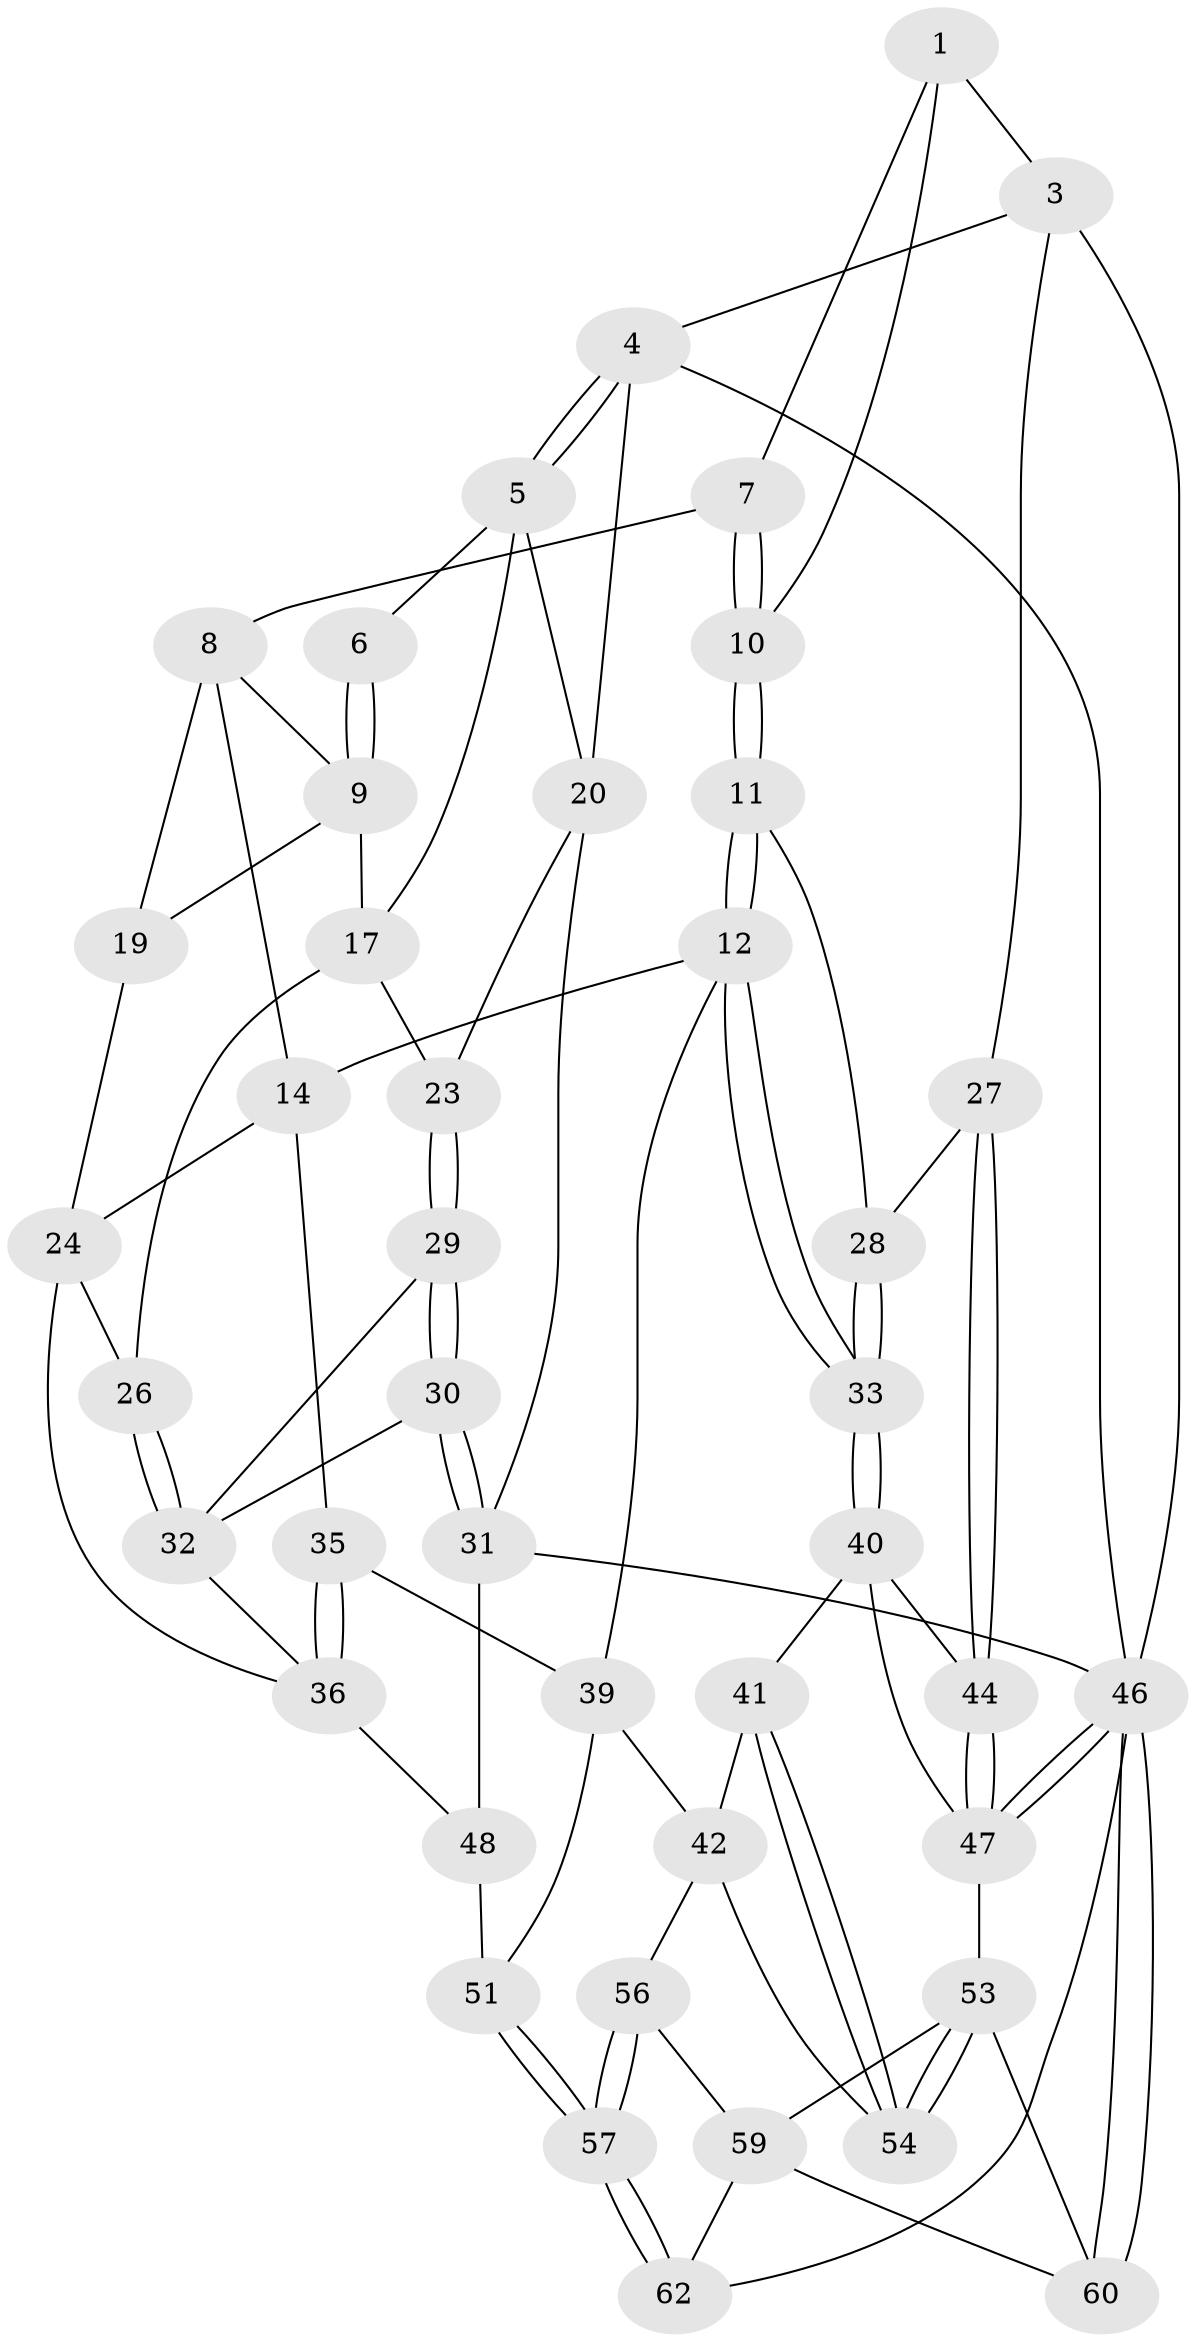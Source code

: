 // Generated by graph-tools (version 1.1) at 2025/52/02/27/25 19:52:41]
// undirected, 43 vertices, 97 edges
graph export_dot {
graph [start="1"]
  node [color=gray90,style=filled];
  1 [pos="+0.6765610869953279+0",super="+2"];
  3 [pos="+1+0"];
  4 [pos="+0+0"];
  5 [pos="+0.056506076963700545+0",super="+18"];
  6 [pos="+0.40551941115120504+0"];
  7 [pos="+0.697637425986076+0.07609846105373862"];
  8 [pos="+0.6382403746262864+0.14021460630137253",super="+15"];
  9 [pos="+0.46938824577949706+0.1270978949489006",super="+16"];
  10 [pos="+0.800096111992475+0.20723304800784567"];
  11 [pos="+0.8068003443604561+0.26466704010099"];
  12 [pos="+0.7243025957337035+0.34455364284139334",super="+13"];
  14 [pos="+0.6472629042914051+0.3253622668701073",super="+34"];
  17 [pos="+0.37746766301966+0.2397206779821221",super="+22"];
  19 [pos="+0.5587154108776685+0.2885611241878357"];
  20 [pos="+0.18497446274557752+0.28114412086661955",super="+21"];
  23 [pos="+0.20453122283919145+0.29794506081758476"];
  24 [pos="+0.450480096896755+0.36516394133493424",super="+25"];
  26 [pos="+0.3701811431930529+0.36002034111770476"];
  27 [pos="+1+0.23053481774622447"];
  28 [pos="+0.9613775270299497+0.27220173393571745"];
  29 [pos="+0.25481856577512646+0.3705270791413615"];
  30 [pos="+0.22425469756668495+0.4565733636430577"];
  31 [pos="+0+0.6661343256820335",super="+49"];
  32 [pos="+0.36173044116245723+0.36792344261913584",super="+38"];
  33 [pos="+0.8884950326647582+0.5178030074401782"];
  35 [pos="+0.5049556703475572+0.508646000376886"];
  36 [pos="+0.4302208853013676+0.5625736171579668",super="+37"];
  39 [pos="+0.663352161178594+0.5527409292007405",super="+43"];
  40 [pos="+0.9142930441816287+0.5618372488824006",super="+45"];
  41 [pos="+0.8428913711153269+0.5973258488843918"];
  42 [pos="+0.6823409687811347+0.6066696689308249",super="+55"];
  44 [pos="+1+0.6218051540251434"];
  46 [pos="+1+1",super="+50"];
  47 [pos="+1+1",super="+52"];
  48 [pos="+0.38308860146783835+0.7219485575089647"];
  51 [pos="+0.411348403738489+0.7336331538169284"];
  53 [pos="+0.813394501972665+0.7555083223106631",super="+58"];
  54 [pos="+0.8049841713632194+0.736660175661247"];
  56 [pos="+0.6779577837276212+0.7526539857692299"];
  57 [pos="+0.5445011468646448+0.8524556693298408"];
  59 [pos="+0.7534583950238921+0.8084961423100598",super="+61"];
  60 [pos="+1+1"];
  62 [pos="+0.6408288430513155+1"];
  1 -- 7;
  1 -- 10;
  1 -- 3;
  3 -- 4;
  3 -- 27;
  3 -- 46;
  4 -- 5;
  4 -- 5;
  4 -- 20;
  4 -- 46;
  5 -- 6;
  5 -- 17;
  5 -- 20;
  6 -- 9;
  6 -- 9;
  7 -- 8;
  7 -- 10;
  7 -- 10;
  8 -- 9;
  8 -- 19;
  8 -- 14;
  9 -- 19;
  9 -- 17;
  10 -- 11;
  10 -- 11;
  11 -- 12;
  11 -- 12;
  11 -- 28;
  12 -- 33;
  12 -- 33;
  12 -- 14;
  12 -- 39;
  14 -- 24;
  14 -- 35;
  17 -- 26;
  17 -- 23;
  19 -- 24;
  20 -- 23;
  20 -- 31;
  23 -- 29;
  23 -- 29;
  24 -- 26;
  24 -- 36;
  26 -- 32;
  26 -- 32;
  27 -- 28;
  27 -- 44;
  27 -- 44;
  28 -- 33;
  28 -- 33;
  29 -- 30;
  29 -- 30;
  29 -- 32;
  30 -- 31;
  30 -- 31;
  30 -- 32;
  31 -- 48;
  31 -- 46;
  32 -- 36;
  33 -- 40;
  33 -- 40;
  35 -- 36;
  35 -- 36;
  35 -- 39;
  36 -- 48;
  39 -- 42;
  39 -- 51;
  40 -- 41;
  40 -- 44;
  40 -- 47;
  41 -- 42;
  41 -- 54;
  41 -- 54;
  42 -- 56;
  42 -- 54;
  44 -- 47;
  44 -- 47;
  46 -- 47;
  46 -- 47;
  46 -- 60;
  46 -- 60;
  46 -- 62;
  47 -- 53;
  48 -- 51;
  51 -- 57;
  51 -- 57;
  53 -- 54;
  53 -- 54;
  53 -- 59;
  53 -- 60;
  56 -- 57;
  56 -- 57;
  56 -- 59;
  57 -- 62;
  57 -- 62;
  59 -- 60;
  59 -- 62;
}
